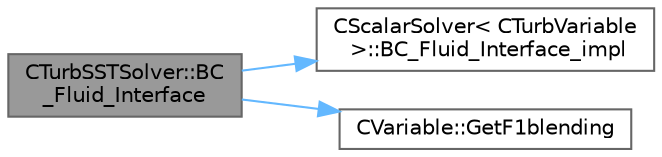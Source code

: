 digraph "CTurbSSTSolver::BC_Fluid_Interface"
{
 // LATEX_PDF_SIZE
  bgcolor="transparent";
  edge [fontname=Helvetica,fontsize=10,labelfontname=Helvetica,labelfontsize=10];
  node [fontname=Helvetica,fontsize=10,shape=box,height=0.2,width=0.4];
  rankdir="LR";
  Node1 [id="Node000001",label="CTurbSSTSolver::BC\l_Fluid_Interface",height=0.2,width=0.4,color="gray40", fillcolor="grey60", style="filled", fontcolor="black",tooltip="Impose the fluid interface boundary condition using tranfer data."];
  Node1 -> Node2 [id="edge1_Node000001_Node000002",color="steelblue1",style="solid",tooltip=" "];
  Node2 [id="Node000002",label="CScalarSolver\< CTurbVariable\l \>::BC_Fluid_Interface_impl",height=0.2,width=0.4,color="grey40", fillcolor="white", style="filled",URL="$classCScalarSolver.html#a72b57a00685a9745cd20e1ee5294c31d",tooltip="Generic implementation of the fluid interface boundary condition for scalar solvers."];
  Node1 -> Node3 [id="edge2_Node000001_Node000003",color="steelblue1",style="solid",tooltip=" "];
  Node3 [id="Node000003",label="CVariable::GetF1blending",height=0.2,width=0.4,color="grey40", fillcolor="white", style="filled",URL="$classCVariable.html#a8917b262cfd00020b568078370fe914a",tooltip="Get the first blending function of the SST model."];
}
